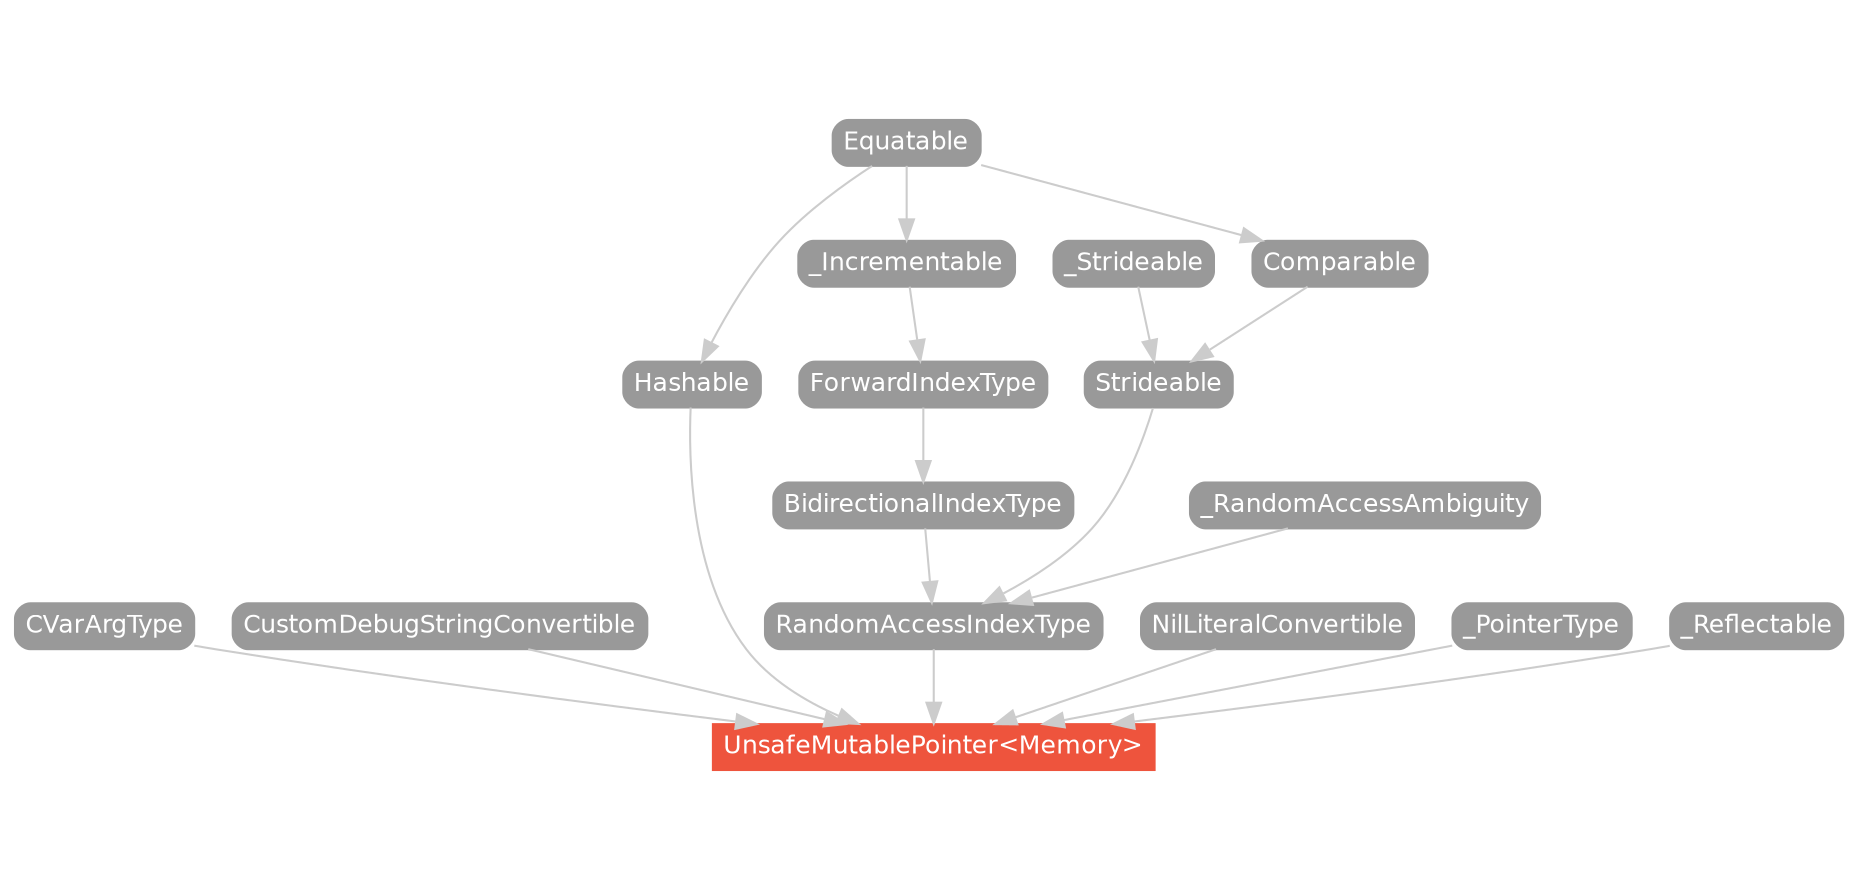 strict digraph "UnsafeMutablePointer<Memory> - Type Hierarchy - SwiftDoc.org" {
    pad="0.1,0.8"
    node [shape=box, style="filled,rounded", color="#999999", fillcolor="#999999", fontcolor=white, fontname=Helvetica, fontnames="Helvetica,sansserif", fontsize=12, margin="0.07,0.05", height="0.3"]
    edge [color="#cccccc"]
    "BidirectionalIndexType" [URL="/protocol/BidirectionalIndexType/hierarchy/"]
    "CVarArgType" [URL="/protocol/CVarArgType/hierarchy/"]
    "Comparable" [URL="/protocol/Comparable/hierarchy/"]
    "CustomDebugStringConvertible" [URL="/protocol/CustomDebugStringConvertible/hierarchy/"]
    "Equatable" [URL="/protocol/Equatable/hierarchy/"]
    "ForwardIndexType" [URL="/protocol/ForwardIndexType/hierarchy/"]
    "Hashable" [URL="/protocol/Hashable/hierarchy/"]
    "NilLiteralConvertible" [URL="/protocol/NilLiteralConvertible/hierarchy/"]
    "RandomAccessIndexType" [URL="/protocol/RandomAccessIndexType/hierarchy/"]
    "Strideable" [URL="/protocol/Strideable/hierarchy/"]
    "UnsafeMutablePointer<Memory>" [URL="/type/UnsafeMutablePointer/", style="filled", fillcolor="#ee543d", color="#ee543d"]
    "_Incrementable" [URL="/protocol/_Incrementable/hierarchy/"]
    "_PointerType" [URL="/protocol/_PointerType/hierarchy/"]
    "_RandomAccessAmbiguity" [URL="/protocol/_RandomAccessAmbiguity/hierarchy/"]
    "_Reflectable" [URL="/protocol/_Reflectable/hierarchy/"]
    "_Strideable" [URL="/protocol/_Strideable/hierarchy/"]    "Hashable" -> "UnsafeMutablePointer<Memory>"
    "NilLiteralConvertible" -> "UnsafeMutablePointer<Memory>"
    "_PointerType" -> "UnsafeMutablePointer<Memory>"
    "RandomAccessIndexType" -> "UnsafeMutablePointer<Memory>"
    "CustomDebugStringConvertible" -> "UnsafeMutablePointer<Memory>"
    "_Reflectable" -> "UnsafeMutablePointer<Memory>"
    "CVarArgType" -> "UnsafeMutablePointer<Memory>"
    "Equatable" -> "Hashable"
    "BidirectionalIndexType" -> "RandomAccessIndexType"
    "Strideable" -> "RandomAccessIndexType"
    "_RandomAccessAmbiguity" -> "RandomAccessIndexType"
    "ForwardIndexType" -> "BidirectionalIndexType"
    "_Incrementable" -> "ForwardIndexType"
    "Equatable" -> "_Incrementable"
    "Comparable" -> "Strideable"
    "_Strideable" -> "Strideable"
    "Equatable" -> "Comparable"
    subgraph Types {
        rank = max; "UnsafeMutablePointer<Memory>";
    }
}